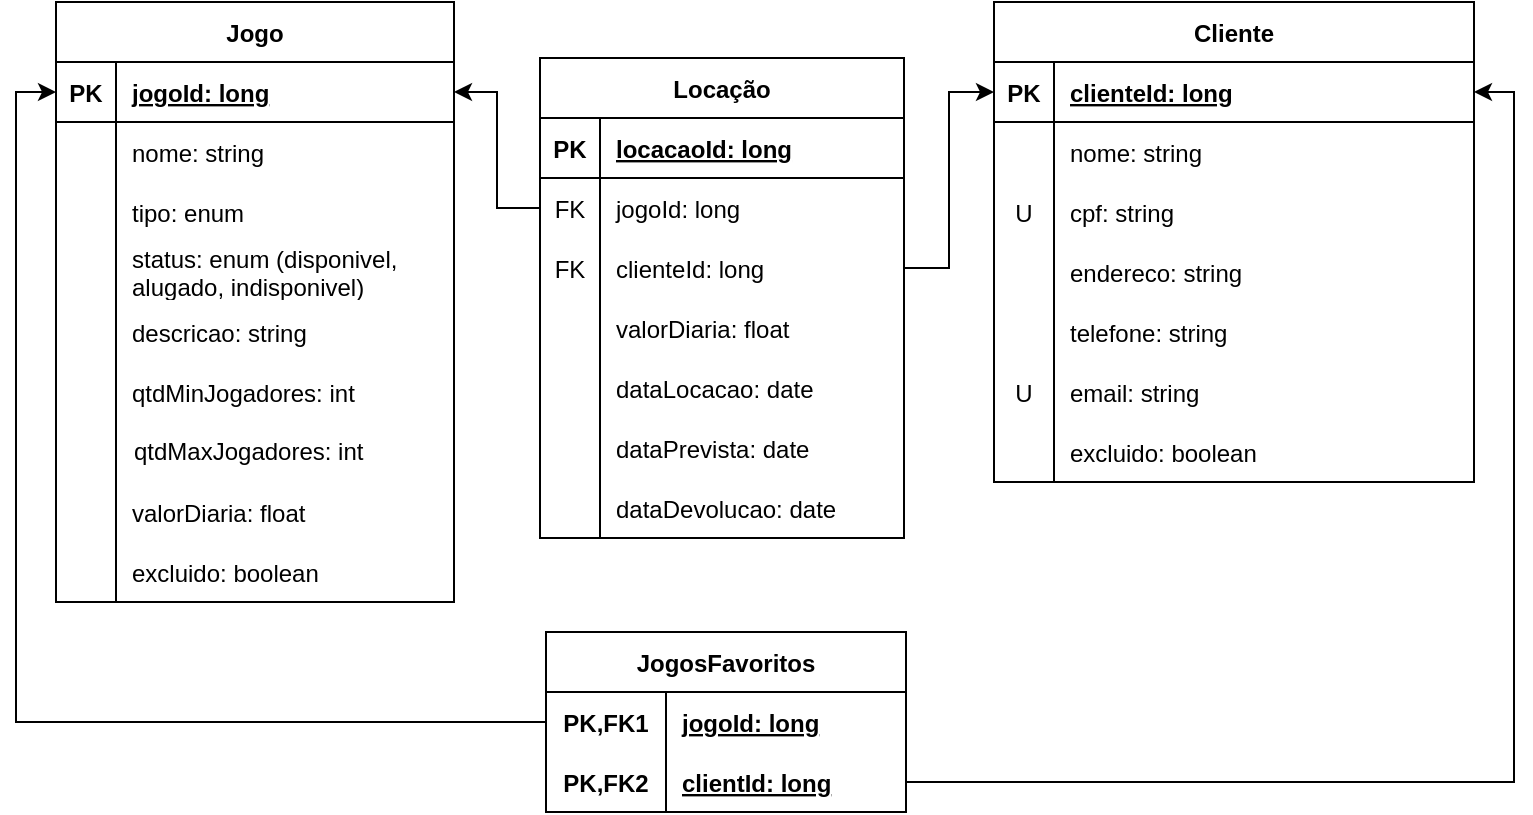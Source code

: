<mxfile version="20.0.1" type="device" pages="2"><diagram id="NE9rhV71qfoNL68QPifR" name="Modelo Relacional"><mxGraphModel dx="1019" dy="695" grid="1" gridSize="10" guides="1" tooltips="1" connect="1" arrows="1" fold="1" page="1" pageScale="1" pageWidth="827" pageHeight="1169" math="0" shadow="0"><root><mxCell id="0"/><mxCell id="1" parent="0"/><mxCell id="B_tAIdcc6RBml5rSjRFt-22" value="Jogo" style="shape=table;startSize=30;container=1;collapsible=1;childLayout=tableLayout;fixedRows=1;rowLines=0;fontStyle=1;align=center;resizeLast=1;rounded=0;shadow=0;glass=0;sketch=0;" parent="1" vertex="1"><mxGeometry x="79" y="361" width="199" height="300" as="geometry"/></mxCell><mxCell id="B_tAIdcc6RBml5rSjRFt-23" value="" style="shape=tableRow;horizontal=0;startSize=0;swimlaneHead=0;swimlaneBody=0;fillColor=none;collapsible=0;dropTarget=0;points=[[0,0.5],[1,0.5]];portConstraint=eastwest;top=0;left=0;right=0;bottom=1;rounded=0;shadow=0;glass=0;sketch=0;" parent="B_tAIdcc6RBml5rSjRFt-22" vertex="1"><mxGeometry y="30" width="199" height="30" as="geometry"/></mxCell><mxCell id="B_tAIdcc6RBml5rSjRFt-24" value="PK" style="shape=partialRectangle;connectable=0;fillColor=none;top=0;left=0;bottom=0;right=0;fontStyle=1;overflow=hidden;rounded=0;shadow=0;glass=0;sketch=0;" parent="B_tAIdcc6RBml5rSjRFt-23" vertex="1"><mxGeometry width="30" height="30" as="geometry"><mxRectangle width="30" height="30" as="alternateBounds"/></mxGeometry></mxCell><mxCell id="B_tAIdcc6RBml5rSjRFt-25" value="jogoId: long" style="shape=partialRectangle;connectable=0;fillColor=none;top=0;left=0;bottom=0;right=0;align=left;spacingLeft=6;fontStyle=5;overflow=hidden;rounded=0;shadow=0;glass=0;sketch=0;" parent="B_tAIdcc6RBml5rSjRFt-23" vertex="1"><mxGeometry x="30" width="169" height="30" as="geometry"><mxRectangle width="169" height="30" as="alternateBounds"/></mxGeometry></mxCell><mxCell id="B_tAIdcc6RBml5rSjRFt-26" value="" style="shape=tableRow;horizontal=0;startSize=0;swimlaneHead=0;swimlaneBody=0;fillColor=none;collapsible=0;dropTarget=0;points=[[0,0.5],[1,0.5]];portConstraint=eastwest;top=0;left=0;right=0;bottom=0;rounded=0;shadow=0;glass=0;sketch=0;" parent="B_tAIdcc6RBml5rSjRFt-22" vertex="1"><mxGeometry y="60" width="199" height="30" as="geometry"/></mxCell><mxCell id="B_tAIdcc6RBml5rSjRFt-27" value="" style="shape=partialRectangle;connectable=0;fillColor=none;top=0;left=0;bottom=0;right=0;editable=1;overflow=hidden;rounded=0;shadow=0;glass=0;sketch=0;" parent="B_tAIdcc6RBml5rSjRFt-26" vertex="1"><mxGeometry width="30" height="30" as="geometry"><mxRectangle width="30" height="30" as="alternateBounds"/></mxGeometry></mxCell><mxCell id="B_tAIdcc6RBml5rSjRFt-28" value="nome: string" style="shape=partialRectangle;connectable=0;fillColor=none;top=0;left=0;bottom=0;right=0;align=left;spacingLeft=6;overflow=hidden;rounded=0;shadow=0;glass=0;sketch=0;" parent="B_tAIdcc6RBml5rSjRFt-26" vertex="1"><mxGeometry x="30" width="169" height="30" as="geometry"><mxRectangle width="169" height="30" as="alternateBounds"/></mxGeometry></mxCell><mxCell id="B_tAIdcc6RBml5rSjRFt-29" value="" style="shape=tableRow;horizontal=0;startSize=0;swimlaneHead=0;swimlaneBody=0;fillColor=none;collapsible=0;dropTarget=0;points=[[0,0.5],[1,0.5]];portConstraint=eastwest;top=0;left=0;right=0;bottom=0;rounded=0;shadow=0;glass=0;sketch=0;" parent="B_tAIdcc6RBml5rSjRFt-22" vertex="1"><mxGeometry y="90" width="199" height="30" as="geometry"/></mxCell><mxCell id="B_tAIdcc6RBml5rSjRFt-30" value="" style="shape=partialRectangle;connectable=0;fillColor=none;top=0;left=0;bottom=0;right=0;editable=1;overflow=hidden;rounded=0;shadow=0;glass=0;sketch=0;" parent="B_tAIdcc6RBml5rSjRFt-29" vertex="1"><mxGeometry width="30" height="30" as="geometry"><mxRectangle width="30" height="30" as="alternateBounds"/></mxGeometry></mxCell><mxCell id="B_tAIdcc6RBml5rSjRFt-31" value="tipo: enum" style="shape=partialRectangle;connectable=0;fillColor=none;top=0;left=0;bottom=0;right=0;align=left;spacingLeft=6;overflow=hidden;rounded=0;shadow=0;glass=0;sketch=0;" parent="B_tAIdcc6RBml5rSjRFt-29" vertex="1"><mxGeometry x="30" width="169" height="30" as="geometry"><mxRectangle width="169" height="30" as="alternateBounds"/></mxGeometry></mxCell><mxCell id="B_tAIdcc6RBml5rSjRFt-32" value="" style="shape=tableRow;horizontal=0;startSize=0;swimlaneHead=0;swimlaneBody=0;fillColor=none;collapsible=0;dropTarget=0;points=[[0,0.5],[1,0.5]];portConstraint=eastwest;top=0;left=0;right=0;bottom=0;rounded=0;shadow=0;glass=0;sketch=0;" parent="B_tAIdcc6RBml5rSjRFt-22" vertex="1"><mxGeometry y="120" width="199" height="30" as="geometry"/></mxCell><mxCell id="B_tAIdcc6RBml5rSjRFt-33" value="" style="shape=partialRectangle;connectable=0;fillColor=none;top=0;left=0;bottom=0;right=0;editable=1;overflow=hidden;rounded=0;shadow=0;glass=0;sketch=0;" parent="B_tAIdcc6RBml5rSjRFt-32" vertex="1"><mxGeometry width="30" height="30" as="geometry"><mxRectangle width="30" height="30" as="alternateBounds"/></mxGeometry></mxCell><mxCell id="B_tAIdcc6RBml5rSjRFt-34" value="status: enum (disponivel, &#10;alugado, indisponivel)" style="shape=partialRectangle;connectable=0;fillColor=none;top=0;left=0;bottom=0;right=0;align=left;spacingLeft=6;overflow=hidden;rounded=0;shadow=0;glass=0;sketch=0;" parent="B_tAIdcc6RBml5rSjRFt-32" vertex="1"><mxGeometry x="30" width="169" height="30" as="geometry"><mxRectangle width="169" height="30" as="alternateBounds"/></mxGeometry></mxCell><mxCell id="B_tAIdcc6RBml5rSjRFt-119" style="shape=tableRow;horizontal=0;startSize=0;swimlaneHead=0;swimlaneBody=0;fillColor=none;collapsible=0;dropTarget=0;points=[[0,0.5],[1,0.5]];portConstraint=eastwest;top=0;left=0;right=0;bottom=0;rounded=0;shadow=0;glass=0;sketch=0;" parent="B_tAIdcc6RBml5rSjRFt-22" vertex="1"><mxGeometry y="150" width="199" height="30" as="geometry"/></mxCell><mxCell id="B_tAIdcc6RBml5rSjRFt-120" style="shape=partialRectangle;connectable=0;fillColor=none;top=0;left=0;bottom=0;right=0;editable=1;overflow=hidden;rounded=0;shadow=0;glass=0;sketch=0;" parent="B_tAIdcc6RBml5rSjRFt-119" vertex="1"><mxGeometry width="30" height="30" as="geometry"><mxRectangle width="30" height="30" as="alternateBounds"/></mxGeometry></mxCell><mxCell id="B_tAIdcc6RBml5rSjRFt-121" value="descricao: string" style="shape=partialRectangle;connectable=0;fillColor=none;top=0;left=0;bottom=0;right=0;align=left;spacingLeft=6;overflow=hidden;rounded=0;shadow=0;glass=0;sketch=0;" parent="B_tAIdcc6RBml5rSjRFt-119" vertex="1"><mxGeometry x="30" width="169" height="30" as="geometry"><mxRectangle width="169" height="30" as="alternateBounds"/></mxGeometry></mxCell><mxCell id="B_tAIdcc6RBml5rSjRFt-125" style="shape=tableRow;horizontal=0;startSize=0;swimlaneHead=0;swimlaneBody=0;fillColor=none;collapsible=0;dropTarget=0;points=[[0,0.5],[1,0.5]];portConstraint=eastwest;top=0;left=0;right=0;bottom=0;rounded=0;shadow=0;glass=0;sketch=0;" parent="B_tAIdcc6RBml5rSjRFt-22" vertex="1"><mxGeometry y="180" width="199" height="30" as="geometry"/></mxCell><mxCell id="B_tAIdcc6RBml5rSjRFt-126" style="shape=partialRectangle;connectable=0;fillColor=none;top=0;left=0;bottom=0;right=0;editable=1;overflow=hidden;rounded=0;shadow=0;glass=0;sketch=0;" parent="B_tAIdcc6RBml5rSjRFt-125" vertex="1"><mxGeometry width="30" height="30" as="geometry"><mxRectangle width="30" height="30" as="alternateBounds"/></mxGeometry></mxCell><mxCell id="B_tAIdcc6RBml5rSjRFt-127" value="qtdMinJogadores: int" style="shape=partialRectangle;connectable=0;fillColor=none;top=0;left=0;bottom=0;right=0;align=left;spacingLeft=6;overflow=hidden;rounded=0;shadow=0;glass=0;sketch=0;" parent="B_tAIdcc6RBml5rSjRFt-125" vertex="1"><mxGeometry x="30" width="169" height="30" as="geometry"><mxRectangle width="169" height="30" as="alternateBounds"/></mxGeometry></mxCell><mxCell id="T0FsL4j6vbWhWxtFbMw2-65" style="shape=tableRow;horizontal=0;startSize=0;swimlaneHead=0;swimlaneBody=0;fillColor=none;collapsible=0;dropTarget=0;points=[[0,0.5],[1,0.5]];portConstraint=eastwest;top=0;left=0;right=0;bottom=0;rounded=0;shadow=0;glass=0;sketch=0;" parent="B_tAIdcc6RBml5rSjRFt-22" vertex="1"><mxGeometry y="210" width="199" height="30" as="geometry"/></mxCell><mxCell id="T0FsL4j6vbWhWxtFbMw2-66" style="shape=partialRectangle;connectable=0;fillColor=none;top=0;left=0;bottom=0;right=0;editable=1;overflow=hidden;rounded=0;shadow=0;glass=0;sketch=0;" parent="T0FsL4j6vbWhWxtFbMw2-65" vertex="1"><mxGeometry width="30" height="30" as="geometry"><mxRectangle width="30" height="30" as="alternateBounds"/></mxGeometry></mxCell><mxCell id="T0FsL4j6vbWhWxtFbMw2-67" value="" style="shape=partialRectangle;connectable=0;fillColor=none;top=0;left=0;bottom=0;right=0;align=left;spacingLeft=6;overflow=hidden;rounded=0;shadow=0;glass=0;sketch=0;" parent="T0FsL4j6vbWhWxtFbMw2-65" vertex="1"><mxGeometry x="30" width="169" height="30" as="geometry"><mxRectangle width="169" height="30" as="alternateBounds"/></mxGeometry></mxCell><mxCell id="T0FsL4j6vbWhWxtFbMw2-25" style="shape=tableRow;horizontal=0;startSize=0;swimlaneHead=0;swimlaneBody=0;fillColor=none;collapsible=0;dropTarget=0;points=[[0,0.5],[1,0.5]];portConstraint=eastwest;top=0;left=0;right=0;bottom=0;rounded=0;shadow=0;glass=0;sketch=0;" parent="B_tAIdcc6RBml5rSjRFt-22" vertex="1"><mxGeometry y="240" width="199" height="30" as="geometry"/></mxCell><mxCell id="T0FsL4j6vbWhWxtFbMw2-26" style="shape=partialRectangle;connectable=0;fillColor=none;top=0;left=0;bottom=0;right=0;editable=1;overflow=hidden;rounded=0;shadow=0;glass=0;sketch=0;" parent="T0FsL4j6vbWhWxtFbMw2-25" vertex="1"><mxGeometry width="30" height="30" as="geometry"><mxRectangle width="30" height="30" as="alternateBounds"/></mxGeometry></mxCell><mxCell id="T0FsL4j6vbWhWxtFbMw2-27" value="valorDiaria: float" style="shape=partialRectangle;connectable=0;fillColor=none;top=0;left=0;bottom=0;right=0;align=left;spacingLeft=6;overflow=hidden;rounded=0;shadow=0;glass=0;sketch=0;" parent="T0FsL4j6vbWhWxtFbMw2-25" vertex="1"><mxGeometry x="30" width="169" height="30" as="geometry"><mxRectangle width="169" height="30" as="alternateBounds"/></mxGeometry></mxCell><mxCell id="B_tAIdcc6RBml5rSjRFt-122" style="shape=tableRow;horizontal=0;startSize=0;swimlaneHead=0;swimlaneBody=0;fillColor=none;collapsible=0;dropTarget=0;points=[[0,0.5],[1,0.5]];portConstraint=eastwest;top=0;left=0;right=0;bottom=0;rounded=0;shadow=0;glass=0;sketch=0;" parent="B_tAIdcc6RBml5rSjRFt-22" vertex="1"><mxGeometry y="270" width="199" height="30" as="geometry"/></mxCell><mxCell id="B_tAIdcc6RBml5rSjRFt-123" style="shape=partialRectangle;connectable=0;fillColor=none;top=0;left=0;bottom=0;right=0;editable=1;overflow=hidden;rounded=0;shadow=0;glass=0;sketch=0;" parent="B_tAIdcc6RBml5rSjRFt-122" vertex="1"><mxGeometry width="30" height="30" as="geometry"><mxRectangle width="30" height="30" as="alternateBounds"/></mxGeometry></mxCell><mxCell id="B_tAIdcc6RBml5rSjRFt-124" value="excluido: boolean" style="shape=partialRectangle;connectable=0;fillColor=none;top=0;left=0;bottom=0;right=0;align=left;spacingLeft=6;overflow=hidden;rounded=0;shadow=0;glass=0;sketch=0;" parent="B_tAIdcc6RBml5rSjRFt-122" vertex="1"><mxGeometry x="30" width="169" height="30" as="geometry"><mxRectangle width="169" height="30" as="alternateBounds"/></mxGeometry></mxCell><mxCell id="B_tAIdcc6RBml5rSjRFt-35" value="Cliente" style="shape=table;startSize=30;container=1;collapsible=1;childLayout=tableLayout;fixedRows=1;rowLines=0;fontStyle=1;align=center;resizeLast=1;rounded=0;shadow=0;glass=0;sketch=0;" parent="1" vertex="1"><mxGeometry x="548" y="361" width="240" height="240" as="geometry"/></mxCell><mxCell id="B_tAIdcc6RBml5rSjRFt-36" value="" style="shape=tableRow;horizontal=0;startSize=0;swimlaneHead=0;swimlaneBody=0;fillColor=none;collapsible=0;dropTarget=0;points=[[0,0.5],[1,0.5]];portConstraint=eastwest;top=0;left=0;right=0;bottom=1;rounded=0;shadow=0;glass=0;sketch=0;" parent="B_tAIdcc6RBml5rSjRFt-35" vertex="1"><mxGeometry y="30" width="240" height="30" as="geometry"/></mxCell><mxCell id="B_tAIdcc6RBml5rSjRFt-37" value="PK" style="shape=partialRectangle;connectable=0;fillColor=none;top=0;left=0;bottom=0;right=0;fontStyle=1;overflow=hidden;rounded=0;shadow=0;glass=0;sketch=0;" parent="B_tAIdcc6RBml5rSjRFt-36" vertex="1"><mxGeometry width="30" height="30" as="geometry"><mxRectangle width="30" height="30" as="alternateBounds"/></mxGeometry></mxCell><mxCell id="B_tAIdcc6RBml5rSjRFt-38" value="clienteId: long" style="shape=partialRectangle;connectable=0;fillColor=none;top=0;left=0;bottom=0;right=0;align=left;spacingLeft=6;fontStyle=5;overflow=hidden;rounded=0;shadow=0;glass=0;sketch=0;" parent="B_tAIdcc6RBml5rSjRFt-36" vertex="1"><mxGeometry x="30" width="210" height="30" as="geometry"><mxRectangle width="210" height="30" as="alternateBounds"/></mxGeometry></mxCell><mxCell id="B_tAIdcc6RBml5rSjRFt-39" value="" style="shape=tableRow;horizontal=0;startSize=0;swimlaneHead=0;swimlaneBody=0;fillColor=none;collapsible=0;dropTarget=0;points=[[0,0.5],[1,0.5]];portConstraint=eastwest;top=0;left=0;right=0;bottom=0;rounded=0;shadow=0;glass=0;sketch=0;" parent="B_tAIdcc6RBml5rSjRFt-35" vertex="1"><mxGeometry y="60" width="240" height="30" as="geometry"/></mxCell><mxCell id="B_tAIdcc6RBml5rSjRFt-40" value="" style="shape=partialRectangle;connectable=0;fillColor=none;top=0;left=0;bottom=0;right=0;editable=1;overflow=hidden;rounded=0;shadow=0;glass=0;sketch=0;" parent="B_tAIdcc6RBml5rSjRFt-39" vertex="1"><mxGeometry width="30" height="30" as="geometry"><mxRectangle width="30" height="30" as="alternateBounds"/></mxGeometry></mxCell><mxCell id="B_tAIdcc6RBml5rSjRFt-41" value="nome: string" style="shape=partialRectangle;connectable=0;fillColor=none;top=0;left=0;bottom=0;right=0;align=left;spacingLeft=6;overflow=hidden;rounded=0;shadow=0;glass=0;sketch=0;" parent="B_tAIdcc6RBml5rSjRFt-39" vertex="1"><mxGeometry x="30" width="210" height="30" as="geometry"><mxRectangle width="210" height="30" as="alternateBounds"/></mxGeometry></mxCell><mxCell id="B_tAIdcc6RBml5rSjRFt-42" value="" style="shape=tableRow;horizontal=0;startSize=0;swimlaneHead=0;swimlaneBody=0;fillColor=none;collapsible=0;dropTarget=0;points=[[0,0.5],[1,0.5]];portConstraint=eastwest;top=0;left=0;right=0;bottom=0;rounded=0;shadow=0;glass=0;sketch=0;" parent="B_tAIdcc6RBml5rSjRFt-35" vertex="1"><mxGeometry y="90" width="240" height="30" as="geometry"/></mxCell><mxCell id="B_tAIdcc6RBml5rSjRFt-43" value="U" style="shape=partialRectangle;connectable=0;fillColor=none;top=0;left=0;bottom=0;right=0;editable=1;overflow=hidden;rounded=0;shadow=0;glass=0;sketch=0;" parent="B_tAIdcc6RBml5rSjRFt-42" vertex="1"><mxGeometry width="30" height="30" as="geometry"><mxRectangle width="30" height="30" as="alternateBounds"/></mxGeometry></mxCell><mxCell id="B_tAIdcc6RBml5rSjRFt-44" value="cpf: string" style="shape=partialRectangle;connectable=0;fillColor=none;top=0;left=0;bottom=0;right=0;align=left;spacingLeft=6;overflow=hidden;rounded=0;shadow=0;glass=0;sketch=0;" parent="B_tAIdcc6RBml5rSjRFt-42" vertex="1"><mxGeometry x="30" width="210" height="30" as="geometry"><mxRectangle width="210" height="30" as="alternateBounds"/></mxGeometry></mxCell><mxCell id="B_tAIdcc6RBml5rSjRFt-45" value="" style="shape=tableRow;horizontal=0;startSize=0;swimlaneHead=0;swimlaneBody=0;fillColor=none;collapsible=0;dropTarget=0;points=[[0,0.5],[1,0.5]];portConstraint=eastwest;top=0;left=0;right=0;bottom=0;rounded=0;shadow=0;glass=0;sketch=0;" parent="B_tAIdcc6RBml5rSjRFt-35" vertex="1"><mxGeometry y="120" width="240" height="30" as="geometry"/></mxCell><mxCell id="B_tAIdcc6RBml5rSjRFt-46" value="" style="shape=partialRectangle;connectable=0;fillColor=none;top=0;left=0;bottom=0;right=0;editable=1;overflow=hidden;rounded=0;shadow=0;glass=0;sketch=0;" parent="B_tAIdcc6RBml5rSjRFt-45" vertex="1"><mxGeometry width="30" height="30" as="geometry"><mxRectangle width="30" height="30" as="alternateBounds"/></mxGeometry></mxCell><mxCell id="B_tAIdcc6RBml5rSjRFt-47" value="endereco: string" style="shape=partialRectangle;connectable=0;fillColor=none;top=0;left=0;bottom=0;right=0;align=left;spacingLeft=6;overflow=hidden;rounded=0;shadow=0;glass=0;sketch=0;" parent="B_tAIdcc6RBml5rSjRFt-45" vertex="1"><mxGeometry x="30" width="210" height="30" as="geometry"><mxRectangle width="210" height="30" as="alternateBounds"/></mxGeometry></mxCell><mxCell id="B_tAIdcc6RBml5rSjRFt-128" style="shape=tableRow;horizontal=0;startSize=0;swimlaneHead=0;swimlaneBody=0;fillColor=none;collapsible=0;dropTarget=0;points=[[0,0.5],[1,0.5]];portConstraint=eastwest;top=0;left=0;right=0;bottom=0;rounded=0;shadow=0;glass=0;sketch=0;" parent="B_tAIdcc6RBml5rSjRFt-35" vertex="1"><mxGeometry y="150" width="240" height="30" as="geometry"/></mxCell><mxCell id="B_tAIdcc6RBml5rSjRFt-129" style="shape=partialRectangle;connectable=0;fillColor=none;top=0;left=0;bottom=0;right=0;editable=1;overflow=hidden;rounded=0;shadow=0;glass=0;sketch=0;" parent="B_tAIdcc6RBml5rSjRFt-128" vertex="1"><mxGeometry width="30" height="30" as="geometry"><mxRectangle width="30" height="30" as="alternateBounds"/></mxGeometry></mxCell><mxCell id="B_tAIdcc6RBml5rSjRFt-130" value="telefone: string" style="shape=partialRectangle;connectable=0;fillColor=none;top=0;left=0;bottom=0;right=0;align=left;spacingLeft=6;overflow=hidden;rounded=0;shadow=0;glass=0;sketch=0;" parent="B_tAIdcc6RBml5rSjRFt-128" vertex="1"><mxGeometry x="30" width="210" height="30" as="geometry"><mxRectangle width="210" height="30" as="alternateBounds"/></mxGeometry></mxCell><mxCell id="B_tAIdcc6RBml5rSjRFt-131" style="shape=tableRow;horizontal=0;startSize=0;swimlaneHead=0;swimlaneBody=0;fillColor=none;collapsible=0;dropTarget=0;points=[[0,0.5],[1,0.5]];portConstraint=eastwest;top=0;left=0;right=0;bottom=0;rounded=0;shadow=0;glass=0;sketch=0;" parent="B_tAIdcc6RBml5rSjRFt-35" vertex="1"><mxGeometry y="180" width="240" height="30" as="geometry"/></mxCell><mxCell id="B_tAIdcc6RBml5rSjRFt-132" value="U" style="shape=partialRectangle;connectable=0;fillColor=none;top=0;left=0;bottom=0;right=0;editable=1;overflow=hidden;rounded=0;shadow=0;glass=0;sketch=0;" parent="B_tAIdcc6RBml5rSjRFt-131" vertex="1"><mxGeometry width="30" height="30" as="geometry"><mxRectangle width="30" height="30" as="alternateBounds"/></mxGeometry></mxCell><mxCell id="B_tAIdcc6RBml5rSjRFt-133" value="email: string" style="shape=partialRectangle;connectable=0;fillColor=none;top=0;left=0;bottom=0;right=0;align=left;spacingLeft=6;overflow=hidden;rounded=0;shadow=0;glass=0;sketch=0;" parent="B_tAIdcc6RBml5rSjRFt-131" vertex="1"><mxGeometry x="30" width="210" height="30" as="geometry"><mxRectangle width="210" height="30" as="alternateBounds"/></mxGeometry></mxCell><mxCell id="T0FsL4j6vbWhWxtFbMw2-4" style="shape=tableRow;horizontal=0;startSize=0;swimlaneHead=0;swimlaneBody=0;fillColor=none;collapsible=0;dropTarget=0;points=[[0,0.5],[1,0.5]];portConstraint=eastwest;top=0;left=0;right=0;bottom=0;rounded=0;shadow=0;glass=0;sketch=0;" parent="B_tAIdcc6RBml5rSjRFt-35" vertex="1"><mxGeometry y="210" width="240" height="30" as="geometry"/></mxCell><mxCell id="T0FsL4j6vbWhWxtFbMw2-5" style="shape=partialRectangle;connectable=0;fillColor=none;top=0;left=0;bottom=0;right=0;editable=1;overflow=hidden;rounded=0;shadow=0;glass=0;sketch=0;" parent="T0FsL4j6vbWhWxtFbMw2-4" vertex="1"><mxGeometry width="30" height="30" as="geometry"><mxRectangle width="30" height="30" as="alternateBounds"/></mxGeometry></mxCell><mxCell id="T0FsL4j6vbWhWxtFbMw2-6" value="excluido: boolean" style="shape=partialRectangle;connectable=0;fillColor=none;top=0;left=0;bottom=0;right=0;align=left;spacingLeft=6;overflow=hidden;rounded=0;shadow=0;glass=0;sketch=0;" parent="T0FsL4j6vbWhWxtFbMw2-4" vertex="1"><mxGeometry x="30" width="210" height="30" as="geometry"><mxRectangle width="210" height="30" as="alternateBounds"/></mxGeometry></mxCell><mxCell id="B_tAIdcc6RBml5rSjRFt-48" value="Locação" style="shape=table;startSize=30;container=1;collapsible=1;childLayout=tableLayout;fixedRows=1;rowLines=0;fontStyle=1;align=center;resizeLast=1;rounded=0;shadow=0;glass=0;sketch=0;" parent="1" vertex="1"><mxGeometry x="321" y="389" width="182" height="240" as="geometry"/></mxCell><mxCell id="B_tAIdcc6RBml5rSjRFt-49" value="" style="shape=tableRow;horizontal=0;startSize=0;swimlaneHead=0;swimlaneBody=0;fillColor=none;collapsible=0;dropTarget=0;points=[[0,0.5],[1,0.5]];portConstraint=eastwest;top=0;left=0;right=0;bottom=1;rounded=0;shadow=0;glass=0;sketch=0;" parent="B_tAIdcc6RBml5rSjRFt-48" vertex="1"><mxGeometry y="30" width="182" height="30" as="geometry"/></mxCell><mxCell id="B_tAIdcc6RBml5rSjRFt-50" value="PK" style="shape=partialRectangle;connectable=0;fillColor=none;top=0;left=0;bottom=0;right=0;fontStyle=1;overflow=hidden;rounded=0;shadow=0;glass=0;sketch=0;" parent="B_tAIdcc6RBml5rSjRFt-49" vertex="1"><mxGeometry width="30" height="30" as="geometry"><mxRectangle width="30" height="30" as="alternateBounds"/></mxGeometry></mxCell><mxCell id="B_tAIdcc6RBml5rSjRFt-51" value="locacaoId: long" style="shape=partialRectangle;connectable=0;fillColor=none;top=0;left=0;bottom=0;right=0;align=left;spacingLeft=6;fontStyle=5;overflow=hidden;rounded=0;shadow=0;glass=0;sketch=0;" parent="B_tAIdcc6RBml5rSjRFt-49" vertex="1"><mxGeometry x="30" width="152" height="30" as="geometry"><mxRectangle width="152" height="30" as="alternateBounds"/></mxGeometry></mxCell><mxCell id="B_tAIdcc6RBml5rSjRFt-52" value="" style="shape=tableRow;horizontal=0;startSize=0;swimlaneHead=0;swimlaneBody=0;fillColor=none;collapsible=0;dropTarget=0;points=[[0,0.5],[1,0.5]];portConstraint=eastwest;top=0;left=0;right=0;bottom=0;rounded=0;shadow=0;glass=0;sketch=0;" parent="B_tAIdcc6RBml5rSjRFt-48" vertex="1"><mxGeometry y="60" width="182" height="30" as="geometry"/></mxCell><mxCell id="B_tAIdcc6RBml5rSjRFt-53" value="FK" style="shape=partialRectangle;connectable=0;fillColor=none;top=0;left=0;bottom=0;right=0;editable=1;overflow=hidden;rounded=0;shadow=0;glass=0;sketch=0;" parent="B_tAIdcc6RBml5rSjRFt-52" vertex="1"><mxGeometry width="30" height="30" as="geometry"><mxRectangle width="30" height="30" as="alternateBounds"/></mxGeometry></mxCell><mxCell id="B_tAIdcc6RBml5rSjRFt-54" value="jogoId: long" style="shape=partialRectangle;connectable=0;fillColor=none;top=0;left=0;bottom=0;right=0;align=left;spacingLeft=6;overflow=hidden;rounded=0;shadow=0;glass=0;sketch=0;" parent="B_tAIdcc6RBml5rSjRFt-52" vertex="1"><mxGeometry x="30" width="152" height="30" as="geometry"><mxRectangle width="152" height="30" as="alternateBounds"/></mxGeometry></mxCell><mxCell id="B_tAIdcc6RBml5rSjRFt-55" value="" style="shape=tableRow;horizontal=0;startSize=0;swimlaneHead=0;swimlaneBody=0;fillColor=none;collapsible=0;dropTarget=0;points=[[0,0.5],[1,0.5]];portConstraint=eastwest;top=0;left=0;right=0;bottom=0;rounded=0;shadow=0;glass=0;sketch=0;" parent="B_tAIdcc6RBml5rSjRFt-48" vertex="1"><mxGeometry y="90" width="182" height="30" as="geometry"/></mxCell><mxCell id="B_tAIdcc6RBml5rSjRFt-56" value="FK" style="shape=partialRectangle;connectable=0;fillColor=none;top=0;left=0;bottom=0;right=0;editable=1;overflow=hidden;rounded=0;shadow=0;glass=0;sketch=0;" parent="B_tAIdcc6RBml5rSjRFt-55" vertex="1"><mxGeometry width="30" height="30" as="geometry"><mxRectangle width="30" height="30" as="alternateBounds"/></mxGeometry></mxCell><mxCell id="B_tAIdcc6RBml5rSjRFt-57" value="clienteId: long" style="shape=partialRectangle;connectable=0;fillColor=none;top=0;left=0;bottom=0;right=0;align=left;spacingLeft=6;overflow=hidden;rounded=0;shadow=0;glass=0;sketch=0;" parent="B_tAIdcc6RBml5rSjRFt-55" vertex="1"><mxGeometry x="30" width="152" height="30" as="geometry"><mxRectangle width="152" height="30" as="alternateBounds"/></mxGeometry></mxCell><mxCell id="T0FsL4j6vbWhWxtFbMw2-28" style="shape=tableRow;horizontal=0;startSize=0;swimlaneHead=0;swimlaneBody=0;fillColor=none;collapsible=0;dropTarget=0;points=[[0,0.5],[1,0.5]];portConstraint=eastwest;top=0;left=0;right=0;bottom=0;rounded=0;shadow=0;glass=0;sketch=0;" parent="B_tAIdcc6RBml5rSjRFt-48" vertex="1"><mxGeometry y="120" width="182" height="30" as="geometry"/></mxCell><mxCell id="T0FsL4j6vbWhWxtFbMw2-29" style="shape=partialRectangle;connectable=0;fillColor=none;top=0;left=0;bottom=0;right=0;editable=1;overflow=hidden;rounded=0;shadow=0;glass=0;sketch=0;" parent="T0FsL4j6vbWhWxtFbMw2-28" vertex="1"><mxGeometry width="30" height="30" as="geometry"><mxRectangle width="30" height="30" as="alternateBounds"/></mxGeometry></mxCell><mxCell id="T0FsL4j6vbWhWxtFbMw2-30" value="valorDiaria: float" style="shape=partialRectangle;connectable=0;fillColor=none;top=0;left=0;bottom=0;right=0;align=left;spacingLeft=6;overflow=hidden;rounded=0;shadow=0;glass=0;sketch=0;" parent="T0FsL4j6vbWhWxtFbMw2-28" vertex="1"><mxGeometry x="30" width="152" height="30" as="geometry"><mxRectangle width="152" height="30" as="alternateBounds"/></mxGeometry></mxCell><mxCell id="B_tAIdcc6RBml5rSjRFt-58" value="" style="shape=tableRow;horizontal=0;startSize=0;swimlaneHead=0;swimlaneBody=0;fillColor=none;collapsible=0;dropTarget=0;points=[[0,0.5],[1,0.5]];portConstraint=eastwest;top=0;left=0;right=0;bottom=0;rounded=0;shadow=0;glass=0;sketch=0;" parent="B_tAIdcc6RBml5rSjRFt-48" vertex="1"><mxGeometry y="150" width="182" height="30" as="geometry"/></mxCell><mxCell id="B_tAIdcc6RBml5rSjRFt-59" value="" style="shape=partialRectangle;connectable=0;fillColor=none;top=0;left=0;bottom=0;right=0;editable=1;overflow=hidden;rounded=0;shadow=0;glass=0;sketch=0;" parent="B_tAIdcc6RBml5rSjRFt-58" vertex="1"><mxGeometry width="30" height="30" as="geometry"><mxRectangle width="30" height="30" as="alternateBounds"/></mxGeometry></mxCell><mxCell id="B_tAIdcc6RBml5rSjRFt-60" value="dataLocacao: date" style="shape=partialRectangle;connectable=0;fillColor=none;top=0;left=0;bottom=0;right=0;align=left;spacingLeft=6;overflow=hidden;rounded=0;shadow=0;glass=0;sketch=0;" parent="B_tAIdcc6RBml5rSjRFt-58" vertex="1"><mxGeometry x="30" width="152" height="30" as="geometry"><mxRectangle width="152" height="30" as="alternateBounds"/></mxGeometry></mxCell><mxCell id="B_tAIdcc6RBml5rSjRFt-137" style="shape=tableRow;horizontal=0;startSize=0;swimlaneHead=0;swimlaneBody=0;fillColor=none;collapsible=0;dropTarget=0;points=[[0,0.5],[1,0.5]];portConstraint=eastwest;top=0;left=0;right=0;bottom=0;rounded=0;shadow=0;glass=0;sketch=0;" parent="B_tAIdcc6RBml5rSjRFt-48" vertex="1"><mxGeometry y="180" width="182" height="30" as="geometry"/></mxCell><mxCell id="B_tAIdcc6RBml5rSjRFt-138" style="shape=partialRectangle;connectable=0;fillColor=none;top=0;left=0;bottom=0;right=0;editable=1;overflow=hidden;rounded=0;shadow=0;glass=0;sketch=0;" parent="B_tAIdcc6RBml5rSjRFt-137" vertex="1"><mxGeometry width="30" height="30" as="geometry"><mxRectangle width="30" height="30" as="alternateBounds"/></mxGeometry></mxCell><mxCell id="B_tAIdcc6RBml5rSjRFt-139" value="dataPrevista: date" style="shape=partialRectangle;connectable=0;fillColor=none;top=0;left=0;bottom=0;right=0;align=left;spacingLeft=6;overflow=hidden;rounded=0;shadow=0;glass=0;sketch=0;" parent="B_tAIdcc6RBml5rSjRFt-137" vertex="1"><mxGeometry x="30" width="152" height="30" as="geometry"><mxRectangle width="152" height="30" as="alternateBounds"/></mxGeometry></mxCell><mxCell id="B_tAIdcc6RBml5rSjRFt-134" style="shape=tableRow;horizontal=0;startSize=0;swimlaneHead=0;swimlaneBody=0;fillColor=none;collapsible=0;dropTarget=0;points=[[0,0.5],[1,0.5]];portConstraint=eastwest;top=0;left=0;right=0;bottom=0;rounded=0;shadow=0;glass=0;sketch=0;" parent="B_tAIdcc6RBml5rSjRFt-48" vertex="1"><mxGeometry y="210" width="182" height="30" as="geometry"/></mxCell><mxCell id="B_tAIdcc6RBml5rSjRFt-135" style="shape=partialRectangle;connectable=0;fillColor=none;top=0;left=0;bottom=0;right=0;editable=1;overflow=hidden;rounded=0;shadow=0;glass=0;sketch=0;" parent="B_tAIdcc6RBml5rSjRFt-134" vertex="1"><mxGeometry width="30" height="30" as="geometry"><mxRectangle width="30" height="30" as="alternateBounds"/></mxGeometry></mxCell><mxCell id="B_tAIdcc6RBml5rSjRFt-136" value="dataDevolucao: date" style="shape=partialRectangle;connectable=0;fillColor=none;top=0;left=0;bottom=0;right=0;align=left;spacingLeft=6;overflow=hidden;rounded=0;shadow=0;glass=0;sketch=0;" parent="B_tAIdcc6RBml5rSjRFt-134" vertex="1"><mxGeometry x="30" width="152" height="30" as="geometry"><mxRectangle width="152" height="30" as="alternateBounds"/></mxGeometry></mxCell><mxCell id="T0FsL4j6vbWhWxtFbMw2-86" value="qtdMaxJogadores: int" style="shape=partialRectangle;connectable=0;fillColor=none;top=0;left=0;bottom=0;right=0;align=left;spacingLeft=6;overflow=hidden;rounded=0;shadow=0;glass=0;sketch=0;" parent="1" vertex="1"><mxGeometry x="110" y="570" width="150" height="30" as="geometry"><mxRectangle width="150" height="30" as="alternateBounds"/></mxGeometry></mxCell><mxCell id="T0FsL4j6vbWhWxtFbMw2-103" style="edgeStyle=orthogonalEdgeStyle;rounded=0;orthogonalLoop=1;jettySize=auto;html=1;entryX=0;entryY=0.5;entryDx=0;entryDy=0;" parent="1" source="B_tAIdcc6RBml5rSjRFt-55" target="B_tAIdcc6RBml5rSjRFt-36" edge="1"><mxGeometry relative="1" as="geometry"/></mxCell><mxCell id="T0FsL4j6vbWhWxtFbMw2-104" style="edgeStyle=orthogonalEdgeStyle;rounded=0;orthogonalLoop=1;jettySize=auto;html=1;entryX=1;entryY=0.5;entryDx=0;entryDy=0;" parent="1" source="B_tAIdcc6RBml5rSjRFt-52" target="B_tAIdcc6RBml5rSjRFt-23" edge="1"><mxGeometry relative="1" as="geometry"/></mxCell><mxCell id="Sx9HTDsCoFWxuq7kjcaa-29" style="edgeStyle=orthogonalEdgeStyle;rounded=0;orthogonalLoop=1;jettySize=auto;html=1;entryX=0;entryY=0.5;entryDx=0;entryDy=0;exitX=0;exitY=0.5;exitDx=0;exitDy=0;" parent="1" source="Sx9HTDsCoFWxuq7kjcaa-33" target="B_tAIdcc6RBml5rSjRFt-23" edge="1"><mxGeometry relative="1" as="geometry"><mxPoint x="300" y="775.029" as="sourcePoint"/></mxGeometry></mxCell><mxCell id="Sx9HTDsCoFWxuq7kjcaa-30" style="edgeStyle=orthogonalEdgeStyle;rounded=0;orthogonalLoop=1;jettySize=auto;html=1;entryX=1;entryY=0.5;entryDx=0;entryDy=0;" parent="1" source="Sx9HTDsCoFWxuq7kjcaa-36" target="B_tAIdcc6RBml5rSjRFt-36" edge="1"><mxGeometry relative="1" as="geometry"/></mxCell><mxCell id="Sx9HTDsCoFWxuq7kjcaa-32" value="JogosFavoritos" style="shape=table;startSize=30;container=1;collapsible=1;childLayout=tableLayout;fixedRows=1;rowLines=0;fontStyle=1;align=center;resizeLast=1;" parent="1" vertex="1"><mxGeometry x="324" y="676" width="180" height="90" as="geometry"/></mxCell><mxCell id="Sx9HTDsCoFWxuq7kjcaa-33" value="" style="shape=tableRow;horizontal=0;startSize=0;swimlaneHead=0;swimlaneBody=0;fillColor=none;collapsible=0;dropTarget=0;points=[[0,0.5],[1,0.5]];portConstraint=eastwest;top=0;left=0;right=0;bottom=0;" parent="Sx9HTDsCoFWxuq7kjcaa-32" vertex="1"><mxGeometry y="30" width="180" height="30" as="geometry"/></mxCell><mxCell id="Sx9HTDsCoFWxuq7kjcaa-34" value="PK,FK1" style="shape=partialRectangle;connectable=0;fillColor=none;top=0;left=0;bottom=0;right=0;fontStyle=1;overflow=hidden;" parent="Sx9HTDsCoFWxuq7kjcaa-33" vertex="1"><mxGeometry width="60" height="30" as="geometry"><mxRectangle width="60" height="30" as="alternateBounds"/></mxGeometry></mxCell><mxCell id="Sx9HTDsCoFWxuq7kjcaa-35" value="jogoId: long" style="shape=partialRectangle;connectable=0;fillColor=none;top=0;left=0;bottom=0;right=0;align=left;spacingLeft=6;fontStyle=5;overflow=hidden;" parent="Sx9HTDsCoFWxuq7kjcaa-33" vertex="1"><mxGeometry x="60" width="120" height="30" as="geometry"><mxRectangle width="120" height="30" as="alternateBounds"/></mxGeometry></mxCell><mxCell id="Sx9HTDsCoFWxuq7kjcaa-36" value="" style="shape=tableRow;horizontal=0;startSize=0;swimlaneHead=0;swimlaneBody=0;fillColor=none;collapsible=0;dropTarget=0;points=[[0,0.5],[1,0.5]];portConstraint=eastwest;top=0;left=0;right=0;bottom=1;" parent="Sx9HTDsCoFWxuq7kjcaa-32" vertex="1"><mxGeometry y="60" width="180" height="30" as="geometry"/></mxCell><mxCell id="Sx9HTDsCoFWxuq7kjcaa-37" value="PK,FK2" style="shape=partialRectangle;connectable=0;fillColor=none;top=0;left=0;bottom=0;right=0;fontStyle=1;overflow=hidden;" parent="Sx9HTDsCoFWxuq7kjcaa-36" vertex="1"><mxGeometry width="60" height="30" as="geometry"><mxRectangle width="60" height="30" as="alternateBounds"/></mxGeometry></mxCell><mxCell id="Sx9HTDsCoFWxuq7kjcaa-38" value="clientId: long" style="shape=partialRectangle;connectable=0;fillColor=none;top=0;left=0;bottom=0;right=0;align=left;spacingLeft=6;fontStyle=5;overflow=hidden;" parent="Sx9HTDsCoFWxuq7kjcaa-36" vertex="1"><mxGeometry x="60" width="120" height="30" as="geometry"><mxRectangle width="120" height="30" as="alternateBounds"/></mxGeometry></mxCell></root></mxGraphModel></diagram><diagram name="Modelo Entidade-Relacionamento" id="ciRsO51eUVSzHdizIoXN"><mxGraphModel dx="485" dy="331" grid="1" gridSize="10" guides="1" tooltips="1" connect="1" arrows="1" fold="1" page="1" pageScale="1" pageWidth="827" pageHeight="1169" math="0" shadow="0"><root><mxCell id="LYMedZ6NRMj0sTyxqBPL-0"/><mxCell id="LYMedZ6NRMj0sTyxqBPL-1" parent="LYMedZ6NRMj0sTyxqBPL-0"/><mxCell id="LYMedZ6NRMj0sTyxqBPL-86" style="edgeStyle=orthogonalEdgeStyle;rounded=0;orthogonalLoop=1;jettySize=auto;html=1;entryX=1;entryY=0.5;entryDx=0;entryDy=0;exitX=1;exitY=0.5;exitDx=0;exitDy=0;" parent="LYMedZ6NRMj0sTyxqBPL-1" edge="1"><mxGeometry relative="1" as="geometry"><Array as="points"><mxPoint x="505" y="770"/><mxPoint x="740" y="770"/><mxPoint x="740" y="396"/></Array><mxPoint x="720" y="396" as="targetPoint"/></mxGeometry></mxCell><mxCell id="W-GrAQVy_CIyGyvZpqDC-0" value="Jogo" style="whiteSpace=wrap;html=1;align=center;" parent="LYMedZ6NRMj0sTyxqBPL-1" vertex="1"><mxGeometry x="230" y="620" width="100" height="40" as="geometry"/></mxCell><mxCell id="PU6NWmWjpY_UUv5-flCT-0" style="rounded=0;orthogonalLoop=1;jettySize=auto;html=1;exitX=1;exitY=0.5;exitDx=0;exitDy=0;entryX=0;entryY=0.5;entryDx=0;entryDy=0;endArrow=none;endFill=0;" edge="1" parent="LYMedZ6NRMj0sTyxqBPL-1" source="xIjBvkLXfv1XupU_xObz-0" target="W-GrAQVy_CIyGyvZpqDC-0"><mxGeometry relative="1" as="geometry"/></mxCell><mxCell id="xIjBvkLXfv1XupU_xObz-0" value="jogoId" style="ellipse;whiteSpace=wrap;html=1;align=center;fontStyle=4;" parent="LYMedZ6NRMj0sTyxqBPL-1" vertex="1"><mxGeometry x="88" y="440" width="80" height="30" as="geometry"/></mxCell><mxCell id="PU6NWmWjpY_UUv5-flCT-1" style="rounded=0;orthogonalLoop=1;jettySize=auto;html=1;exitX=1;exitY=0.5;exitDx=0;exitDy=0;entryX=0;entryY=0.5;entryDx=0;entryDy=0;endArrow=none;endFill=0;" edge="1" parent="LYMedZ6NRMj0sTyxqBPL-1" source="xIjBvkLXfv1XupU_xObz-1" target="W-GrAQVy_CIyGyvZpqDC-0"><mxGeometry relative="1" as="geometry"/></mxCell><mxCell id="xIjBvkLXfv1XupU_xObz-1" value="nome" style="ellipse;whiteSpace=wrap;html=1;align=center;" parent="LYMedZ6NRMj0sTyxqBPL-1" vertex="1"><mxGeometry x="88" y="480" width="80" height="30" as="geometry"/></mxCell><mxCell id="PU6NWmWjpY_UUv5-flCT-2" style="rounded=0;orthogonalLoop=1;jettySize=auto;html=1;exitX=1;exitY=0.5;exitDx=0;exitDy=0;entryX=0;entryY=0.5;entryDx=0;entryDy=0;endArrow=none;endFill=0;" edge="1" parent="LYMedZ6NRMj0sTyxqBPL-1" source="xIjBvkLXfv1XupU_xObz-2" target="W-GrAQVy_CIyGyvZpqDC-0"><mxGeometry relative="1" as="geometry"/></mxCell><mxCell id="xIjBvkLXfv1XupU_xObz-2" value="tipo" style="ellipse;whiteSpace=wrap;html=1;align=center;" parent="LYMedZ6NRMj0sTyxqBPL-1" vertex="1"><mxGeometry x="88" y="520" width="80" height="30" as="geometry"/></mxCell><mxCell id="PU6NWmWjpY_UUv5-flCT-3" style="rounded=0;orthogonalLoop=1;jettySize=auto;html=1;exitX=1;exitY=0.5;exitDx=0;exitDy=0;entryX=0;entryY=0.5;entryDx=0;entryDy=0;endArrow=none;endFill=0;" edge="1" parent="LYMedZ6NRMj0sTyxqBPL-1" source="xIjBvkLXfv1XupU_xObz-3" target="W-GrAQVy_CIyGyvZpqDC-0"><mxGeometry relative="1" as="geometry"/></mxCell><mxCell id="xIjBvkLXfv1XupU_xObz-3" value="status" style="ellipse;whiteSpace=wrap;html=1;align=center;" parent="LYMedZ6NRMj0sTyxqBPL-1" vertex="1"><mxGeometry x="88" y="560" width="80" height="30" as="geometry"/></mxCell><mxCell id="PU6NWmWjpY_UUv5-flCT-4" style="rounded=0;orthogonalLoop=1;jettySize=auto;html=1;exitX=1;exitY=0.5;exitDx=0;exitDy=0;entryX=0;entryY=0.5;entryDx=0;entryDy=0;endArrow=none;endFill=0;" edge="1" parent="LYMedZ6NRMj0sTyxqBPL-1" source="xIjBvkLXfv1XupU_xObz-4" target="W-GrAQVy_CIyGyvZpqDC-0"><mxGeometry relative="1" as="geometry"/></mxCell><mxCell id="xIjBvkLXfv1XupU_xObz-4" value="descricao" style="ellipse;whiteSpace=wrap;html=1;align=center;" parent="LYMedZ6NRMj0sTyxqBPL-1" vertex="1"><mxGeometry x="88" y="600" width="80" height="30" as="geometry"/></mxCell><mxCell id="PU6NWmWjpY_UUv5-flCT-5" style="rounded=0;orthogonalLoop=1;jettySize=auto;html=1;exitX=1;exitY=0.5;exitDx=0;exitDy=0;entryX=0;entryY=0.5;entryDx=0;entryDy=0;endArrow=none;endFill=0;" edge="1" parent="LYMedZ6NRMj0sTyxqBPL-1" source="xIjBvkLXfv1XupU_xObz-5" target="W-GrAQVy_CIyGyvZpqDC-0"><mxGeometry relative="1" as="geometry"><mxPoint x="220" y="640" as="targetPoint"/></mxGeometry></mxCell><mxCell id="xIjBvkLXfv1XupU_xObz-5" value="qtdMinJogadores" style="ellipse;whiteSpace=wrap;html=1;align=center;" parent="LYMedZ6NRMj0sTyxqBPL-1" vertex="1"><mxGeometry x="63" y="640" width="130" height="40" as="geometry"/></mxCell><mxCell id="PU6NWmWjpY_UUv5-flCT-6" style="rounded=0;orthogonalLoop=1;jettySize=auto;html=1;exitX=1;exitY=0.5;exitDx=0;exitDy=0;entryX=0;entryY=0.5;entryDx=0;entryDy=0;endArrow=none;endFill=0;" edge="1" parent="LYMedZ6NRMj0sTyxqBPL-1" source="xIjBvkLXfv1XupU_xObz-6" target="W-GrAQVy_CIyGyvZpqDC-0"><mxGeometry relative="1" as="geometry"/></mxCell><mxCell id="xIjBvkLXfv1XupU_xObz-6" value="qtdMaxJogadores" style="ellipse;whiteSpace=wrap;html=1;align=center;" parent="LYMedZ6NRMj0sTyxqBPL-1" vertex="1"><mxGeometry x="63" y="690" width="130" height="40" as="geometry"/></mxCell><mxCell id="PU6NWmWjpY_UUv5-flCT-7" style="rounded=0;orthogonalLoop=1;jettySize=auto;html=1;exitX=1;exitY=0.5;exitDx=0;exitDy=0;entryX=0;entryY=0.5;entryDx=0;entryDy=0;endArrow=none;endFill=0;" edge="1" parent="LYMedZ6NRMj0sTyxqBPL-1" source="xIjBvkLXfv1XupU_xObz-7" target="W-GrAQVy_CIyGyvZpqDC-0"><mxGeometry relative="1" as="geometry"/></mxCell><mxCell id="xIjBvkLXfv1XupU_xObz-7" value="valorDiario" style="ellipse;whiteSpace=wrap;html=1;align=center;" parent="LYMedZ6NRMj0sTyxqBPL-1" vertex="1"><mxGeometry x="78" y="740" width="100" height="40" as="geometry"/></mxCell><mxCell id="PU6NWmWjpY_UUv5-flCT-8" style="rounded=0;orthogonalLoop=1;jettySize=auto;html=1;exitX=1;exitY=0.5;exitDx=0;exitDy=0;entryX=0;entryY=0.5;entryDx=0;entryDy=0;endArrow=none;endFill=0;" edge="1" parent="LYMedZ6NRMj0sTyxqBPL-1" source="xIjBvkLXfv1XupU_xObz-13" target="W-GrAQVy_CIyGyvZpqDC-0"><mxGeometry relative="1" as="geometry"/></mxCell><mxCell id="xIjBvkLXfv1XupU_xObz-13" value="&lt;div&gt;excluido&lt;/div&gt;" style="ellipse;whiteSpace=wrap;html=1;align=center;" parent="LYMedZ6NRMj0sTyxqBPL-1" vertex="1"><mxGeometry x="88" y="790" width="80" height="30" as="geometry"/></mxCell><mxCell id="0uxnfw_Wwpurp88SabCn-9" style="edgeStyle=orthogonalEdgeStyle;rounded=0;orthogonalLoop=1;jettySize=auto;html=1;entryX=1;entryY=0.5;entryDx=0;entryDy=0;" parent="LYMedZ6NRMj0sTyxqBPL-1" edge="1"><mxGeometry relative="1" as="geometry"><Array as="points"><mxPoint x="500" y="644"/><mxPoint x="500" y="734"/></Array><mxPoint x="520" y="644" as="sourcePoint"/><mxPoint x="471" y="734" as="targetPoint"/></mxGeometry></mxCell><mxCell id="0uxnfw_Wwpurp88SabCn-18" style="edgeStyle=orthogonalEdgeStyle;rounded=0;orthogonalLoop=1;jettySize=auto;html=1;entryX=1;entryY=0.5;entryDx=0;entryDy=0;exitX=0;exitY=0.25;exitDx=0;exitDy=0;" parent="LYMedZ6NRMj0sTyxqBPL-1" edge="1"><mxGeometry relative="1" as="geometry"><Array as="points"><mxPoint x="530" y="635"/><mxPoint x="500" y="635"/><mxPoint x="500" y="540"/></Array><mxPoint x="520" y="622" as="sourcePoint"/><mxPoint x="471" y="540" as="targetPoint"/></mxGeometry></mxCell><mxCell id="xIjBvkLXfv1XupU_xObz-14" value="Cliente" style="whiteSpace=wrap;html=1;align=center;" parent="LYMedZ6NRMj0sTyxqBPL-1" vertex="1"><mxGeometry x="520" y="617" width="100" height="40" as="geometry"/></mxCell><mxCell id="3QYv6Z5aqt3YyFnlgcZT-2" style="edgeStyle=none;rounded=0;orthogonalLoop=1;jettySize=auto;html=1;exitX=0;exitY=0.5;exitDx=0;exitDy=0;endArrow=none;endFill=0;entryX=1;entryY=0.5;entryDx=0;entryDy=0;" edge="1" parent="LYMedZ6NRMj0sTyxqBPL-1" source="xIjBvkLXfv1XupU_xObz-17" target="xIjBvkLXfv1XupU_xObz-14"><mxGeometry relative="1" as="geometry"><mxPoint x="630" y="632" as="targetPoint"/></mxGeometry></mxCell><mxCell id="xIjBvkLXfv1XupU_xObz-17" value="nome" style="ellipse;whiteSpace=wrap;html=1;align=center;" parent="LYMedZ6NRMj0sTyxqBPL-1" vertex="1"><mxGeometry x="669" y="536.5" width="80" height="30" as="geometry"/></mxCell><mxCell id="3QYv6Z5aqt3YyFnlgcZT-3" style="edgeStyle=none;rounded=0;orthogonalLoop=1;jettySize=auto;html=1;exitX=0;exitY=0.5;exitDx=0;exitDy=0;endArrow=none;endFill=0;entryX=1;entryY=0.5;entryDx=0;entryDy=0;" edge="1" parent="LYMedZ6NRMj0sTyxqBPL-1" source="xIjBvkLXfv1XupU_xObz-18" target="xIjBvkLXfv1XupU_xObz-14"><mxGeometry relative="1" as="geometry"><mxPoint x="630" y="632" as="targetPoint"/></mxGeometry></mxCell><mxCell id="xIjBvkLXfv1XupU_xObz-18" value="cpf" style="ellipse;whiteSpace=wrap;html=1;align=center;" parent="LYMedZ6NRMj0sTyxqBPL-1" vertex="1"><mxGeometry x="669" y="576.5" width="80" height="30" as="geometry"/></mxCell><mxCell id="3QYv6Z5aqt3YyFnlgcZT-4" style="edgeStyle=none;rounded=0;orthogonalLoop=1;jettySize=auto;html=1;exitX=0;exitY=0.5;exitDx=0;exitDy=0;endArrow=none;endFill=0;entryX=1;entryY=0.5;entryDx=0;entryDy=0;" edge="1" parent="LYMedZ6NRMj0sTyxqBPL-1" source="xIjBvkLXfv1XupU_xObz-19" target="xIjBvkLXfv1XupU_xObz-14"><mxGeometry relative="1" as="geometry"><mxPoint x="630" y="632" as="targetPoint"/></mxGeometry></mxCell><mxCell id="xIjBvkLXfv1XupU_xObz-19" value="endereco" style="ellipse;whiteSpace=wrap;html=1;align=center;" parent="LYMedZ6NRMj0sTyxqBPL-1" vertex="1"><mxGeometry x="664" y="616.5" width="90" height="30" as="geometry"/></mxCell><mxCell id="3QYv6Z5aqt3YyFnlgcZT-5" style="edgeStyle=none;rounded=0;orthogonalLoop=1;jettySize=auto;html=1;exitX=0;exitY=0.5;exitDx=0;exitDy=0;entryX=1;entryY=0.5;entryDx=0;entryDy=0;endArrow=none;endFill=0;" edge="1" parent="LYMedZ6NRMj0sTyxqBPL-1" source="xIjBvkLXfv1XupU_xObz-20" target="xIjBvkLXfv1XupU_xObz-14"><mxGeometry relative="1" as="geometry"/></mxCell><mxCell id="xIjBvkLXfv1XupU_xObz-20" value="telefone" style="ellipse;whiteSpace=wrap;html=1;align=center;" parent="LYMedZ6NRMj0sTyxqBPL-1" vertex="1"><mxGeometry x="664" y="656.5" width="90" height="30" as="geometry"/></mxCell><mxCell id="3QYv6Z5aqt3YyFnlgcZT-6" style="edgeStyle=none;rounded=0;orthogonalLoop=1;jettySize=auto;html=1;exitX=0;exitY=0.5;exitDx=0;exitDy=0;entryX=1;entryY=0.5;entryDx=0;entryDy=0;endArrow=none;endFill=0;" edge="1" parent="LYMedZ6NRMj0sTyxqBPL-1" source="xIjBvkLXfv1XupU_xObz-21" target="xIjBvkLXfv1XupU_xObz-14"><mxGeometry relative="1" as="geometry"/></mxCell><mxCell id="xIjBvkLXfv1XupU_xObz-21" value="email" style="ellipse;whiteSpace=wrap;html=1;align=center;" parent="LYMedZ6NRMj0sTyxqBPL-1" vertex="1"><mxGeometry x="669" y="696.5" width="80" height="30" as="geometry"/></mxCell><mxCell id="3QYv6Z5aqt3YyFnlgcZT-7" style="edgeStyle=none;rounded=0;orthogonalLoop=1;jettySize=auto;html=1;exitX=0;exitY=0.5;exitDx=0;exitDy=0;endArrow=none;endFill=0;entryX=1;entryY=0.5;entryDx=0;entryDy=0;" edge="1" parent="LYMedZ6NRMj0sTyxqBPL-1" source="xIjBvkLXfv1XupU_xObz-22" target="xIjBvkLXfv1XupU_xObz-14"><mxGeometry relative="1" as="geometry"><mxPoint x="630" y="632" as="targetPoint"/></mxGeometry></mxCell><mxCell id="xIjBvkLXfv1XupU_xObz-22" value="excluido" style="ellipse;whiteSpace=wrap;html=1;align=center;" parent="LYMedZ6NRMj0sTyxqBPL-1" vertex="1"><mxGeometry x="669" y="737.5" width="80" height="30" as="geometry"/></mxCell><mxCell id="0uxnfw_Wwpurp88SabCn-10" style="edgeStyle=orthogonalEdgeStyle;rounded=0;orthogonalLoop=1;jettySize=auto;html=1;entryX=0.997;entryY=0.617;entryDx=0;entryDy=0;entryPerimeter=0;" parent="LYMedZ6NRMj0sTyxqBPL-1" source="0uxnfw_Wwpurp88SabCn-1" target="W-GrAQVy_CIyGyvZpqDC-0" edge="1"><mxGeometry relative="1" as="geometry"><Array as="points"><mxPoint x="350" y="740"/><mxPoint x="350" y="645"/></Array></mxGeometry></mxCell><mxCell id="0uxnfw_Wwpurp88SabCn-1" value="Favorita" style="shape=rhombus;perimeter=rhombusPerimeter;whiteSpace=wrap;html=1;align=center;" parent="LYMedZ6NRMj0sTyxqBPL-1" vertex="1"><mxGeometry x="371" y="715" width="100" height="50" as="geometry"/></mxCell><mxCell id="0uxnfw_Wwpurp88SabCn-36" style="edgeStyle=orthogonalEdgeStyle;rounded=0;orthogonalLoop=1;jettySize=auto;html=1;entryX=1.009;entryY=0.364;entryDx=0;entryDy=0;entryPerimeter=0;" parent="LYMedZ6NRMj0sTyxqBPL-1" edge="1"><mxGeometry relative="1" as="geometry"><mxPoint x="366.023" y="545.011" as="sourcePoint"/><mxPoint x="329.9" y="634.56" as="targetPoint"/><Array as="points"><mxPoint x="349" y="545"/><mxPoint x="349" y="635"/></Array></mxGeometry></mxCell><mxCell id="0uxnfw_Wwpurp88SabCn-2" value="&lt;div&gt;Aluga&lt;/div&gt;" style="shape=rhombus;perimeter=rhombusPerimeter;whiteSpace=wrap;html=1;align=center;" parent="LYMedZ6NRMj0sTyxqBPL-1" vertex="1"><mxGeometry x="371" y="520" width="100" height="50" as="geometry"/></mxCell><mxCell id="0uxnfw_Wwpurp88SabCn-11" value="" style="endArrow=none;html=1;rounded=0;entryX=0.5;entryY=1;entryDx=0;entryDy=0;exitX=0.5;exitY=0;exitDx=0;exitDy=0;" parent="LYMedZ6NRMj0sTyxqBPL-1" target="0uxnfw_Wwpurp88SabCn-1" edge="1" source="U6q0ydRH_RDPJr5Jzmi2-0"><mxGeometry relative="1" as="geometry"><mxPoint x="414" y="800" as="sourcePoint"/><mxPoint x="470" y="680" as="targetPoint"/></mxGeometry></mxCell><mxCell id="0uxnfw_Wwpurp88SabCn-14" value="N" style="text;html=1;align=center;verticalAlign=middle;resizable=0;points=[];autosize=1;strokeColor=none;fillColor=none;" parent="LYMedZ6NRMj0sTyxqBPL-1" vertex="1"><mxGeometry x="475" y="740" width="30" height="20" as="geometry"/></mxCell><mxCell id="0uxnfw_Wwpurp88SabCn-15" value="N" style="text;html=1;align=center;verticalAlign=middle;resizable=0;points=[];autosize=1;strokeColor=none;fillColor=none;" parent="LYMedZ6NRMj0sTyxqBPL-1" vertex="1"><mxGeometry x="342" y="740" width="30" height="20" as="geometry"/></mxCell><mxCell id="0uxnfw_Wwpurp88SabCn-17" value="Locação" style="shape=ext;margin=3;double=1;whiteSpace=wrap;html=1;align=center;" parent="LYMedZ6NRMj0sTyxqBPL-1" vertex="1"><mxGeometry x="371" y="437" width="100" height="40" as="geometry"/></mxCell><mxCell id="0uxnfw_Wwpurp88SabCn-23" value="&lt;span style=&quot;border-bottom: 1px dotted&quot;&gt;jogoId&lt;/span&gt;" style="ellipse;whiteSpace=wrap;html=1;align=center;" parent="LYMedZ6NRMj0sTyxqBPL-1" vertex="1"><mxGeometry x="249" y="427" width="66" height="30" as="geometry"/></mxCell><mxCell id="0uxnfw_Wwpurp88SabCn-24" value="&lt;span style=&quot;border-bottom: 1px dotted&quot;&gt;clienteId&lt;/span&gt;" style="ellipse;whiteSpace=wrap;html=1;align=center;" parent="LYMedZ6NRMj0sTyxqBPL-1" vertex="1"><mxGeometry x="274" y="387" width="66" height="30" as="geometry"/></mxCell><mxCell id="0uxnfw_Wwpurp88SabCn-35" value="" style="endArrow=none;html=1;rounded=0;entryX=0.5;entryY=0;entryDx=0;entryDy=0;exitX=0.5;exitY=1;exitDx=0;exitDy=0;" parent="LYMedZ6NRMj0sTyxqBPL-1" source="0uxnfw_Wwpurp88SabCn-17" target="0uxnfw_Wwpurp88SabCn-2" edge="1"><mxGeometry relative="1" as="geometry"><mxPoint x="140" y="505" as="sourcePoint"/><mxPoint x="280" y="630.0" as="targetPoint"/><Array as="points"/></mxGeometry></mxCell><mxCell id="0uxnfw_Wwpurp88SabCn-37" value="1" style="text;html=1;align=center;verticalAlign=middle;resizable=0;points=[];autosize=1;strokeColor=none;fillColor=none;" parent="LYMedZ6NRMj0sTyxqBPL-1" vertex="1"><mxGeometry x="475" y="520" width="20" height="20" as="geometry"/></mxCell><mxCell id="0uxnfw_Wwpurp88SabCn-38" value="N" style="text;html=1;align=center;verticalAlign=middle;resizable=0;points=[];autosize=1;strokeColor=none;fillColor=none;" parent="LYMedZ6NRMj0sTyxqBPL-1" vertex="1"><mxGeometry x="340" y="520" width="30" height="20" as="geometry"/></mxCell><mxCell id="3QYv6Z5aqt3YyFnlgcZT-1" style="edgeStyle=none;rounded=0;orthogonalLoop=1;jettySize=auto;html=1;exitX=0;exitY=0.5;exitDx=0;exitDy=0;entryX=1;entryY=0.5;entryDx=0;entryDy=0;endArrow=none;endFill=0;" edge="1" parent="LYMedZ6NRMj0sTyxqBPL-1" source="0uxnfw_Wwpurp88SabCn-41" target="xIjBvkLXfv1XupU_xObz-14"><mxGeometry relative="1" as="geometry"/></mxCell><mxCell id="0uxnfw_Wwpurp88SabCn-41" value="clienteId" style="ellipse;whiteSpace=wrap;html=1;align=center;fontStyle=4;" parent="LYMedZ6NRMj0sTyxqBPL-1" vertex="1"><mxGeometry x="669" y="496.5" width="80" height="30" as="geometry"/></mxCell><mxCell id="PK6WdJ6HJYj82bGrbb9v-0" value="valorDiaria" style="ellipse;whiteSpace=wrap;html=1;align=center;" parent="LYMedZ6NRMj0sTyxqBPL-1" vertex="1"><mxGeometry x="325" y="347" width="80" height="30" as="geometry"/></mxCell><mxCell id="3QYv6Z5aqt3YyFnlgcZT-11" style="edgeStyle=none;rounded=0;orthogonalLoop=1;jettySize=auto;html=1;exitX=0.5;exitY=1;exitDx=0;exitDy=0;entryX=0.75;entryY=0;entryDx=0;entryDy=0;endArrow=none;endFill=0;" edge="1" parent="LYMedZ6NRMj0sTyxqBPL-1" source="PK6WdJ6HJYj82bGrbb9v-1" target="0uxnfw_Wwpurp88SabCn-17"><mxGeometry relative="1" as="geometry"/></mxCell><mxCell id="PK6WdJ6HJYj82bGrbb9v-1" value="dataAlocacao" style="ellipse;whiteSpace=wrap;html=1;align=center;" parent="LYMedZ6NRMj0sTyxqBPL-1" vertex="1"><mxGeometry x="410" y="327" width="95" height="40" as="geometry"/></mxCell><mxCell id="3QYv6Z5aqt3YyFnlgcZT-12" style="edgeStyle=none;rounded=0;orthogonalLoop=1;jettySize=auto;html=1;exitX=0.5;exitY=1;exitDx=0;exitDy=0;entryX=1;entryY=0;entryDx=0;entryDy=0;endArrow=none;endFill=0;" edge="1" parent="LYMedZ6NRMj0sTyxqBPL-1" source="PK6WdJ6HJYj82bGrbb9v-2" target="0uxnfw_Wwpurp88SabCn-17"><mxGeometry relative="1" as="geometry"/></mxCell><mxCell id="PK6WdJ6HJYj82bGrbb9v-2" value="dataPrevista" style="ellipse;whiteSpace=wrap;html=1;align=center;" parent="LYMedZ6NRMj0sTyxqBPL-1" vertex="1"><mxGeometry x="464" y="367" width="95" height="40" as="geometry"/></mxCell><mxCell id="3QYv6Z5aqt3YyFnlgcZT-13" style="edgeStyle=none;rounded=0;orthogonalLoop=1;jettySize=auto;html=1;exitX=0;exitY=1;exitDx=0;exitDy=0;entryX=1;entryY=0.5;entryDx=0;entryDy=0;endArrow=none;endFill=0;" edge="1" parent="LYMedZ6NRMj0sTyxqBPL-1" source="PK6WdJ6HJYj82bGrbb9v-3" target="0uxnfw_Wwpurp88SabCn-17"><mxGeometry relative="1" as="geometry"/></mxCell><mxCell id="PK6WdJ6HJYj82bGrbb9v-3" value="dataDevolucao" style="ellipse;whiteSpace=wrap;html=1;align=center;" parent="LYMedZ6NRMj0sTyxqBPL-1" vertex="1"><mxGeometry x="500" y="417" width="110" height="40" as="geometry"/></mxCell><mxCell id="PK6WdJ6HJYj82bGrbb9v-28" value="" style="endArrow=none;html=1;rounded=0;entryX=0.5;entryY=1;entryDx=0;entryDy=0;exitX=0.25;exitY=0;exitDx=0;exitDy=0;" parent="LYMedZ6NRMj0sTyxqBPL-1" source="0uxnfw_Wwpurp88SabCn-17" edge="1" target="PK6WdJ6HJYj82bGrbb9v-0"><mxGeometry relative="1" as="geometry"><mxPoint x="364.0" y="467" as="sourcePoint"/><mxPoint x="365.06" y="377" as="targetPoint"/></mxGeometry></mxCell><mxCell id="PK6WdJ6HJYj82bGrbb9v-29" value="" style="endArrow=none;html=1;rounded=0;exitX=0.71;exitY=0.972;exitDx=0;exitDy=0;exitPerimeter=0;entryX=0;entryY=0.25;entryDx=0;entryDy=0;" parent="LYMedZ6NRMj0sTyxqBPL-1" source="0uxnfw_Wwpurp88SabCn-24" target="0uxnfw_Wwpurp88SabCn-17" edge="1"><mxGeometry relative="1" as="geometry"><mxPoint x="345" y="417" as="sourcePoint"/><mxPoint x="505" y="417" as="targetPoint"/></mxGeometry></mxCell><mxCell id="PK6WdJ6HJYj82bGrbb9v-32" value="" style="endArrow=none;html=1;rounded=0;entryX=0.005;entryY=0.569;entryDx=0;entryDy=0;entryPerimeter=0;" parent="LYMedZ6NRMj0sTyxqBPL-1" target="0uxnfw_Wwpurp88SabCn-17" edge="1"><mxGeometry relative="1" as="geometry"><mxPoint x="315" y="441.86" as="sourcePoint"/><mxPoint x="475" y="441.86" as="targetPoint"/></mxGeometry></mxCell><mxCell id="U6q0ydRH_RDPJr5Jzmi2-0" value="JogosFavoritos" style="shape=ext;margin=3;double=1;whiteSpace=wrap;html=1;align=center;" parent="LYMedZ6NRMj0sTyxqBPL-1" vertex="1"><mxGeometry x="362" y="800" width="116" height="40" as="geometry"/></mxCell><mxCell id="U6q0ydRH_RDPJr5Jzmi2-1" value="&lt;span style=&quot;border-bottom: 1px dotted&quot;&gt;clienteId&lt;/span&gt;" style="ellipse;whiteSpace=wrap;html=1;align=center;" parent="LYMedZ6NRMj0sTyxqBPL-1" vertex="1"><mxGeometry x="427" y="870" width="66" height="30" as="geometry"/></mxCell><mxCell id="U6q0ydRH_RDPJr5Jzmi2-2" value="&lt;span style=&quot;border-bottom: 1px dotted&quot;&gt;jogoId&lt;/span&gt;" style="ellipse;whiteSpace=wrap;html=1;align=center;" parent="LYMedZ6NRMj0sTyxqBPL-1" vertex="1"><mxGeometry x="347" y="870" width="66" height="30" as="geometry"/></mxCell><mxCell id="U6q0ydRH_RDPJr5Jzmi2-3" value="" style="endArrow=none;html=1;rounded=0;entryX=0.5;entryY=0;entryDx=0;entryDy=0;exitX=0.5;exitY=1;exitDx=0;exitDy=0;" parent="LYMedZ6NRMj0sTyxqBPL-1" target="U6q0ydRH_RDPJr5Jzmi2-1" edge="1" source="U6q0ydRH_RDPJr5Jzmi2-0"><mxGeometry relative="1" as="geometry"><mxPoint x="447" y="840" as="sourcePoint"/><mxPoint x="557" y="740" as="targetPoint"/></mxGeometry></mxCell><mxCell id="U6q0ydRH_RDPJr5Jzmi2-4" value="" style="endArrow=none;html=1;rounded=0;entryX=0.5;entryY=0;entryDx=0;entryDy=0;exitX=0.5;exitY=1;exitDx=0;exitDy=0;" parent="LYMedZ6NRMj0sTyxqBPL-1" source="U6q0ydRH_RDPJr5Jzmi2-0" target="U6q0ydRH_RDPJr5Jzmi2-2" edge="1"><mxGeometry relative="1" as="geometry"><mxPoint x="397" y="740" as="sourcePoint"/><mxPoint x="557" y="740" as="targetPoint"/></mxGeometry></mxCell></root></mxGraphModel></diagram></mxfile>